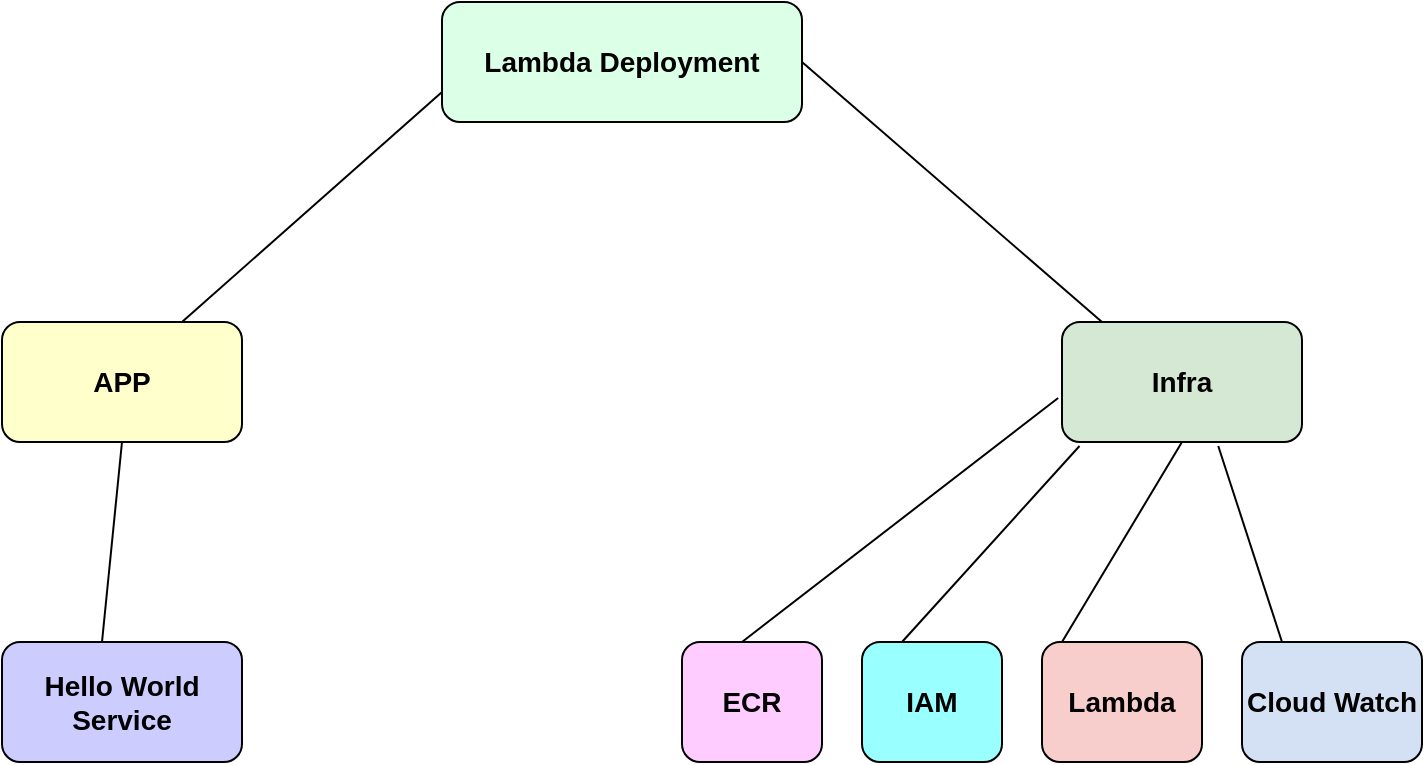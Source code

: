 <mxfile version="26.0.11">
  <diagram name="Page-1" id="rlWZSoEnn8VyQrNRhwI-">
    <mxGraphModel dx="1461" dy="641" grid="1" gridSize="10" guides="1" tooltips="1" connect="1" arrows="1" fold="1" page="1" pageScale="1" pageWidth="827" pageHeight="1169" math="0" shadow="0">
      <root>
        <mxCell id="0" />
        <mxCell id="1" parent="0" />
        <mxCell id="DBOQzst0lkLzwR38wI09-1" value="&lt;b&gt;&lt;font style=&quot;font-size: 14px;&quot;&gt;Lambda Deployment&lt;/font&gt;&lt;/b&gt;" style="rounded=1;whiteSpace=wrap;html=1;fillColor=light-dark(#DCFFE8,var(--ge-dark-color, #121212));" vertex="1" parent="1">
          <mxGeometry x="330" y="40" width="180" height="60" as="geometry" />
        </mxCell>
        <mxCell id="DBOQzst0lkLzwR38wI09-3" value="&lt;b&gt;&lt;font style=&quot;font-size: 14px;&quot;&gt;APP&lt;/font&gt;&lt;/b&gt;" style="rounded=1;whiteSpace=wrap;html=1;fillColor=light-dark(#FFFFCC,var(--ge-dark-color, #121212));" vertex="1" parent="1">
          <mxGeometry x="110" y="200" width="120" height="60" as="geometry" />
        </mxCell>
        <mxCell id="DBOQzst0lkLzwR38wI09-4" value="&lt;b&gt;&lt;font style=&quot;font-size: 14px;&quot;&gt;Infra&lt;/font&gt;&lt;/b&gt;" style="rounded=1;whiteSpace=wrap;html=1;fillColor=light-dark(#D5E8D4,var(--ge-dark-color, #121212));" vertex="1" parent="1">
          <mxGeometry x="640" y="200" width="120" height="60" as="geometry" />
        </mxCell>
        <mxCell id="DBOQzst0lkLzwR38wI09-5" value="&lt;b&gt;&lt;font style=&quot;font-size: 14px;&quot;&gt;Hello World Service&lt;/font&gt;&lt;/b&gt;" style="rounded=1;whiteSpace=wrap;html=1;fillColor=light-dark(#CCCCFF,var(--ge-dark-color, #121212));" vertex="1" parent="1">
          <mxGeometry x="110" y="360" width="120" height="60" as="geometry" />
        </mxCell>
        <mxCell id="DBOQzst0lkLzwR38wI09-6" value="&lt;b&gt;&lt;font style=&quot;font-size: 14px;&quot;&gt;ECR&lt;/font&gt;&lt;/b&gt;" style="rounded=1;whiteSpace=wrap;html=1;fillColor=light-dark(#FFCCFF,var(--ge-dark-color, #121212));" vertex="1" parent="1">
          <mxGeometry x="450" y="360" width="70" height="60" as="geometry" />
        </mxCell>
        <mxCell id="DBOQzst0lkLzwR38wI09-7" value="&lt;b&gt;&lt;font style=&quot;font-size: 14px;&quot;&gt;IAM&lt;/font&gt;&lt;/b&gt;" style="rounded=1;whiteSpace=wrap;html=1;fillColor=light-dark(#99FFFF,var(--ge-dark-color, #121212));" vertex="1" parent="1">
          <mxGeometry x="540" y="360" width="70" height="60" as="geometry" />
        </mxCell>
        <mxCell id="DBOQzst0lkLzwR38wI09-8" value="&lt;b&gt;&lt;font style=&quot;font-size: 14px;&quot;&gt;Lambda&lt;/font&gt;&lt;/b&gt;" style="rounded=1;whiteSpace=wrap;html=1;fillColor=light-dark(#F8CECC,var(--ge-dark-color, #121212));" vertex="1" parent="1">
          <mxGeometry x="630" y="360" width="80" height="60" as="geometry" />
        </mxCell>
        <mxCell id="DBOQzst0lkLzwR38wI09-9" value="&lt;b&gt;&lt;font style=&quot;font-size: 14px;&quot;&gt;Cloud Watch&lt;/font&gt;&lt;/b&gt;" style="rounded=1;whiteSpace=wrap;html=1;fillColor=light-dark(#D4E1F5,var(--ge-dark-color, #121212));" vertex="1" parent="1">
          <mxGeometry x="730" y="360" width="90" height="60" as="geometry" />
        </mxCell>
        <mxCell id="DBOQzst0lkLzwR38wI09-10" value="" style="endArrow=none;html=1;rounded=0;entryX=0;entryY=0.75;entryDx=0;entryDy=0;" edge="1" parent="1" target="DBOQzst0lkLzwR38wI09-1">
          <mxGeometry width="50" height="50" relative="1" as="geometry">
            <mxPoint x="200" y="200" as="sourcePoint" />
            <mxPoint x="250" y="150" as="targetPoint" />
          </mxGeometry>
        </mxCell>
        <mxCell id="DBOQzst0lkLzwR38wI09-11" value="" style="endArrow=none;html=1;rounded=0;entryX=1;entryY=0.5;entryDx=0;entryDy=0;" edge="1" parent="1" target="DBOQzst0lkLzwR38wI09-1">
          <mxGeometry width="50" height="50" relative="1" as="geometry">
            <mxPoint x="660" y="200" as="sourcePoint" />
            <mxPoint x="710" y="150" as="targetPoint" />
          </mxGeometry>
        </mxCell>
        <mxCell id="DBOQzst0lkLzwR38wI09-12" value="" style="endArrow=none;html=1;rounded=0;entryX=0.5;entryY=1;entryDx=0;entryDy=0;" edge="1" parent="1" target="DBOQzst0lkLzwR38wI09-3">
          <mxGeometry width="50" height="50" relative="1" as="geometry">
            <mxPoint x="160" y="360" as="sourcePoint" />
            <mxPoint x="210" y="310" as="targetPoint" />
          </mxGeometry>
        </mxCell>
        <mxCell id="DBOQzst0lkLzwR38wI09-13" value="" style="endArrow=none;html=1;rounded=0;entryX=-0.016;entryY=0.633;entryDx=0;entryDy=0;entryPerimeter=0;" edge="1" parent="1" target="DBOQzst0lkLzwR38wI09-4">
          <mxGeometry width="50" height="50" relative="1" as="geometry">
            <mxPoint x="480" y="360" as="sourcePoint" />
            <mxPoint x="530" y="310" as="targetPoint" />
          </mxGeometry>
        </mxCell>
        <mxCell id="DBOQzst0lkLzwR38wI09-14" value="" style="endArrow=none;html=1;rounded=0;entryX=0.073;entryY=1.033;entryDx=0;entryDy=0;entryPerimeter=0;" edge="1" parent="1" target="DBOQzst0lkLzwR38wI09-4">
          <mxGeometry width="50" height="50" relative="1" as="geometry">
            <mxPoint x="560" y="360" as="sourcePoint" />
            <mxPoint x="610" y="310" as="targetPoint" />
          </mxGeometry>
        </mxCell>
        <mxCell id="DBOQzst0lkLzwR38wI09-15" value="" style="endArrow=none;html=1;rounded=0;entryX=0.5;entryY=1;entryDx=0;entryDy=0;" edge="1" parent="1" target="DBOQzst0lkLzwR38wI09-4">
          <mxGeometry width="50" height="50" relative="1" as="geometry">
            <mxPoint x="640" y="360" as="sourcePoint" />
            <mxPoint x="690" y="310" as="targetPoint" />
          </mxGeometry>
        </mxCell>
        <mxCell id="DBOQzst0lkLzwR38wI09-16" value="" style="endArrow=none;html=1;rounded=0;entryX=0.651;entryY=1.033;entryDx=0;entryDy=0;entryPerimeter=0;" edge="1" parent="1" target="DBOQzst0lkLzwR38wI09-4">
          <mxGeometry width="50" height="50" relative="1" as="geometry">
            <mxPoint x="750" y="360" as="sourcePoint" />
            <mxPoint x="800" y="310" as="targetPoint" />
          </mxGeometry>
        </mxCell>
      </root>
    </mxGraphModel>
  </diagram>
</mxfile>
